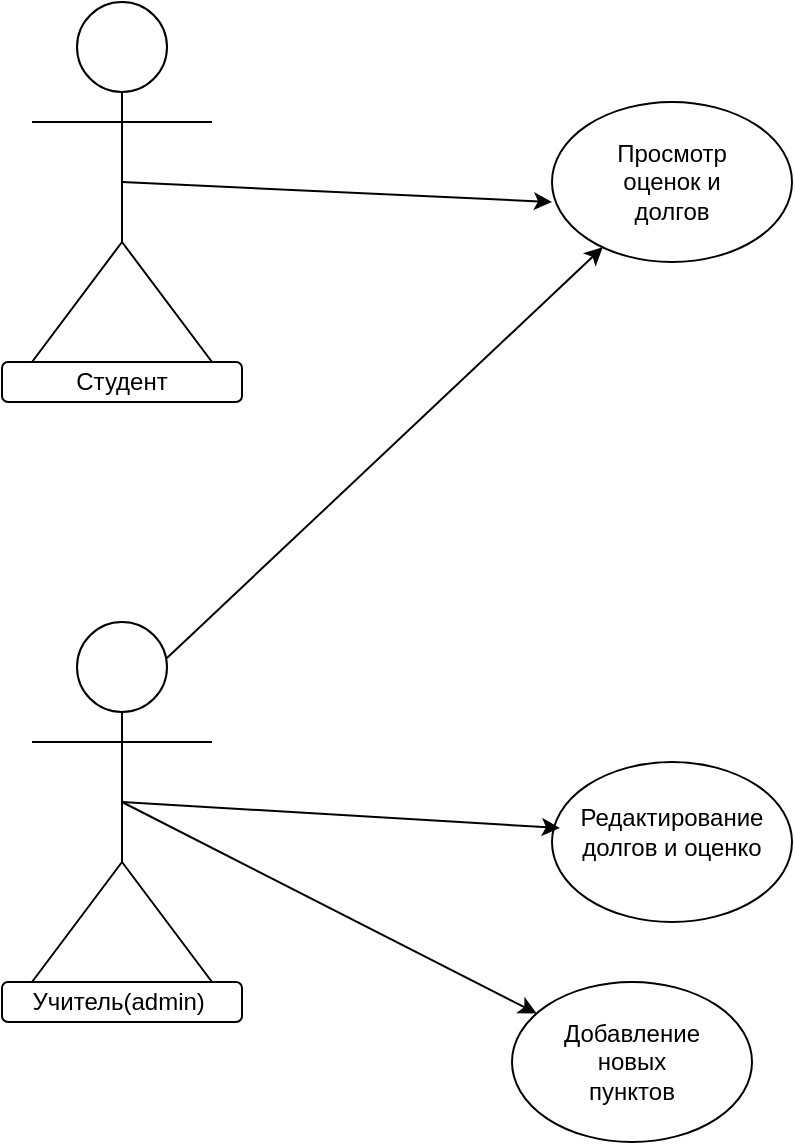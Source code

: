 <mxfile version="24.7.5">
  <diagram name="Page-1" id="9f46799a-70d6-7492-0946-bef42562c5a5">
    <mxGraphModel dx="1434" dy="848" grid="1" gridSize="10" guides="1" tooltips="1" connect="1" arrows="1" fold="1" page="1" pageScale="1" pageWidth="1100" pageHeight="850" background="none" math="0" shadow="0">
      <root>
        <mxCell id="0" />
        <mxCell id="1" parent="0" />
        <mxCell id="pmUdrcKUXuFr1Chrlneu-2" value="Actor" style="shape=umlActor;verticalLabelPosition=bottom;verticalAlign=top;html=1;outlineConnect=0;" vertex="1" parent="1">
          <mxGeometry x="60" y="140" width="90" height="180" as="geometry" />
        </mxCell>
        <mxCell id="pmUdrcKUXuFr1Chrlneu-6" value="" style="rounded=1;whiteSpace=wrap;html=1;" vertex="1" parent="1">
          <mxGeometry x="45" y="320" width="120" height="20" as="geometry" />
        </mxCell>
        <mxCell id="pmUdrcKUXuFr1Chrlneu-7" value="Cтудент" style="text;html=1;align=center;verticalAlign=middle;whiteSpace=wrap;rounded=0;" vertex="1" parent="1">
          <mxGeometry x="75" y="315" width="60" height="30" as="geometry" />
        </mxCell>
        <mxCell id="pmUdrcKUXuFr1Chrlneu-8" value="Actor" style="shape=umlActor;verticalLabelPosition=bottom;verticalAlign=top;html=1;outlineConnect=0;" vertex="1" parent="1">
          <mxGeometry x="60" y="450" width="90" height="180" as="geometry" />
        </mxCell>
        <mxCell id="pmUdrcKUXuFr1Chrlneu-9" value="" style="rounded=1;whiteSpace=wrap;html=1;" vertex="1" parent="1">
          <mxGeometry x="45" y="630" width="120" height="20" as="geometry" />
        </mxCell>
        <mxCell id="pmUdrcKUXuFr1Chrlneu-10" value="Учитель(admin)&amp;nbsp;" style="text;html=1;align=center;verticalAlign=middle;whiteSpace=wrap;rounded=0;" vertex="1" parent="1">
          <mxGeometry x="75" y="625" width="60" height="30" as="geometry" />
        </mxCell>
        <mxCell id="pmUdrcKUXuFr1Chrlneu-11" value="" style="ellipse;whiteSpace=wrap;html=1;" vertex="1" parent="1">
          <mxGeometry x="320" y="190" width="120" height="80" as="geometry" />
        </mxCell>
        <mxCell id="pmUdrcKUXuFr1Chrlneu-12" value="" style="ellipse;whiteSpace=wrap;html=1;" vertex="1" parent="1">
          <mxGeometry x="320" y="520" width="120" height="80" as="geometry" />
        </mxCell>
        <mxCell id="pmUdrcKUXuFr1Chrlneu-13" value="" style="ellipse;whiteSpace=wrap;html=1;" vertex="1" parent="1">
          <mxGeometry x="300" y="630" width="120" height="80" as="geometry" />
        </mxCell>
        <mxCell id="pmUdrcKUXuFr1Chrlneu-14" value="Просмотр оценок и долгов" style="text;html=1;align=center;verticalAlign=middle;whiteSpace=wrap;rounded=0;" vertex="1" parent="1">
          <mxGeometry x="350" y="215" width="60" height="30" as="geometry" />
        </mxCell>
        <mxCell id="pmUdrcKUXuFr1Chrlneu-15" value="Редактирование долгов и оценко" style="text;html=1;align=center;verticalAlign=middle;whiteSpace=wrap;rounded=0;" vertex="1" parent="1">
          <mxGeometry x="350" y="540" width="60" height="30" as="geometry" />
        </mxCell>
        <mxCell id="pmUdrcKUXuFr1Chrlneu-17" value="" style="endArrow=classic;html=1;rounded=0;exitX=0.5;exitY=0.5;exitDx=0;exitDy=0;exitPerimeter=0;entryX=0;entryY=0.625;entryDx=0;entryDy=0;entryPerimeter=0;" edge="1" parent="1" source="pmUdrcKUXuFr1Chrlneu-2" target="pmUdrcKUXuFr1Chrlneu-11">
          <mxGeometry width="50" height="50" relative="1" as="geometry">
            <mxPoint x="530" y="460" as="sourcePoint" />
            <mxPoint x="580" y="410" as="targetPoint" />
            <Array as="points" />
          </mxGeometry>
        </mxCell>
        <mxCell id="pmUdrcKUXuFr1Chrlneu-18" value="Добавление новых пунктов" style="text;html=1;align=center;verticalAlign=middle;whiteSpace=wrap;rounded=0;" vertex="1" parent="1">
          <mxGeometry x="330" y="655" width="60" height="30" as="geometry" />
        </mxCell>
        <mxCell id="pmUdrcKUXuFr1Chrlneu-19" value="" style="endArrow=classic;html=1;rounded=0;exitX=0.5;exitY=0.5;exitDx=0;exitDy=0;exitPerimeter=0;entryX=0.033;entryY=0.413;entryDx=0;entryDy=0;entryPerimeter=0;" edge="1" parent="1" source="pmUdrcKUXuFr1Chrlneu-8" target="pmUdrcKUXuFr1Chrlneu-12">
          <mxGeometry width="50" height="50" relative="1" as="geometry">
            <mxPoint x="530" y="460" as="sourcePoint" />
            <mxPoint x="580" y="410" as="targetPoint" />
            <Array as="points" />
          </mxGeometry>
        </mxCell>
        <mxCell id="pmUdrcKUXuFr1Chrlneu-20" value="" style="endArrow=classic;html=1;rounded=0;exitX=0.75;exitY=0.1;exitDx=0;exitDy=0;exitPerimeter=0;" edge="1" parent="1" source="pmUdrcKUXuFr1Chrlneu-8" target="pmUdrcKUXuFr1Chrlneu-11">
          <mxGeometry width="50" height="50" relative="1" as="geometry">
            <mxPoint x="530" y="460" as="sourcePoint" />
            <mxPoint x="580" y="410" as="targetPoint" />
          </mxGeometry>
        </mxCell>
        <mxCell id="pmUdrcKUXuFr1Chrlneu-21" value="" style="endArrow=classic;html=1;rounded=0;exitX=0.5;exitY=0.5;exitDx=0;exitDy=0;exitPerimeter=0;" edge="1" parent="1" source="pmUdrcKUXuFr1Chrlneu-8" target="pmUdrcKUXuFr1Chrlneu-13">
          <mxGeometry width="50" height="50" relative="1" as="geometry">
            <mxPoint x="530" y="460" as="sourcePoint" />
            <mxPoint x="580" y="410" as="targetPoint" />
          </mxGeometry>
        </mxCell>
      </root>
    </mxGraphModel>
  </diagram>
</mxfile>
